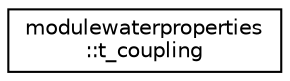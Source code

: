 digraph "Graphical Class Hierarchy"
{
 // LATEX_PDF_SIZE
  edge [fontname="Helvetica",fontsize="10",labelfontname="Helvetica",labelfontsize="10"];
  node [fontname="Helvetica",fontsize="10",shape=record];
  rankdir="LR";
  Node0 [label="modulewaterproperties\l::t_coupling",height=0.2,width=0.4,color="black", fillcolor="white", style="filled",URL="$structmodulewaterproperties_1_1t__coupling.html",tooltip=" "];
}
